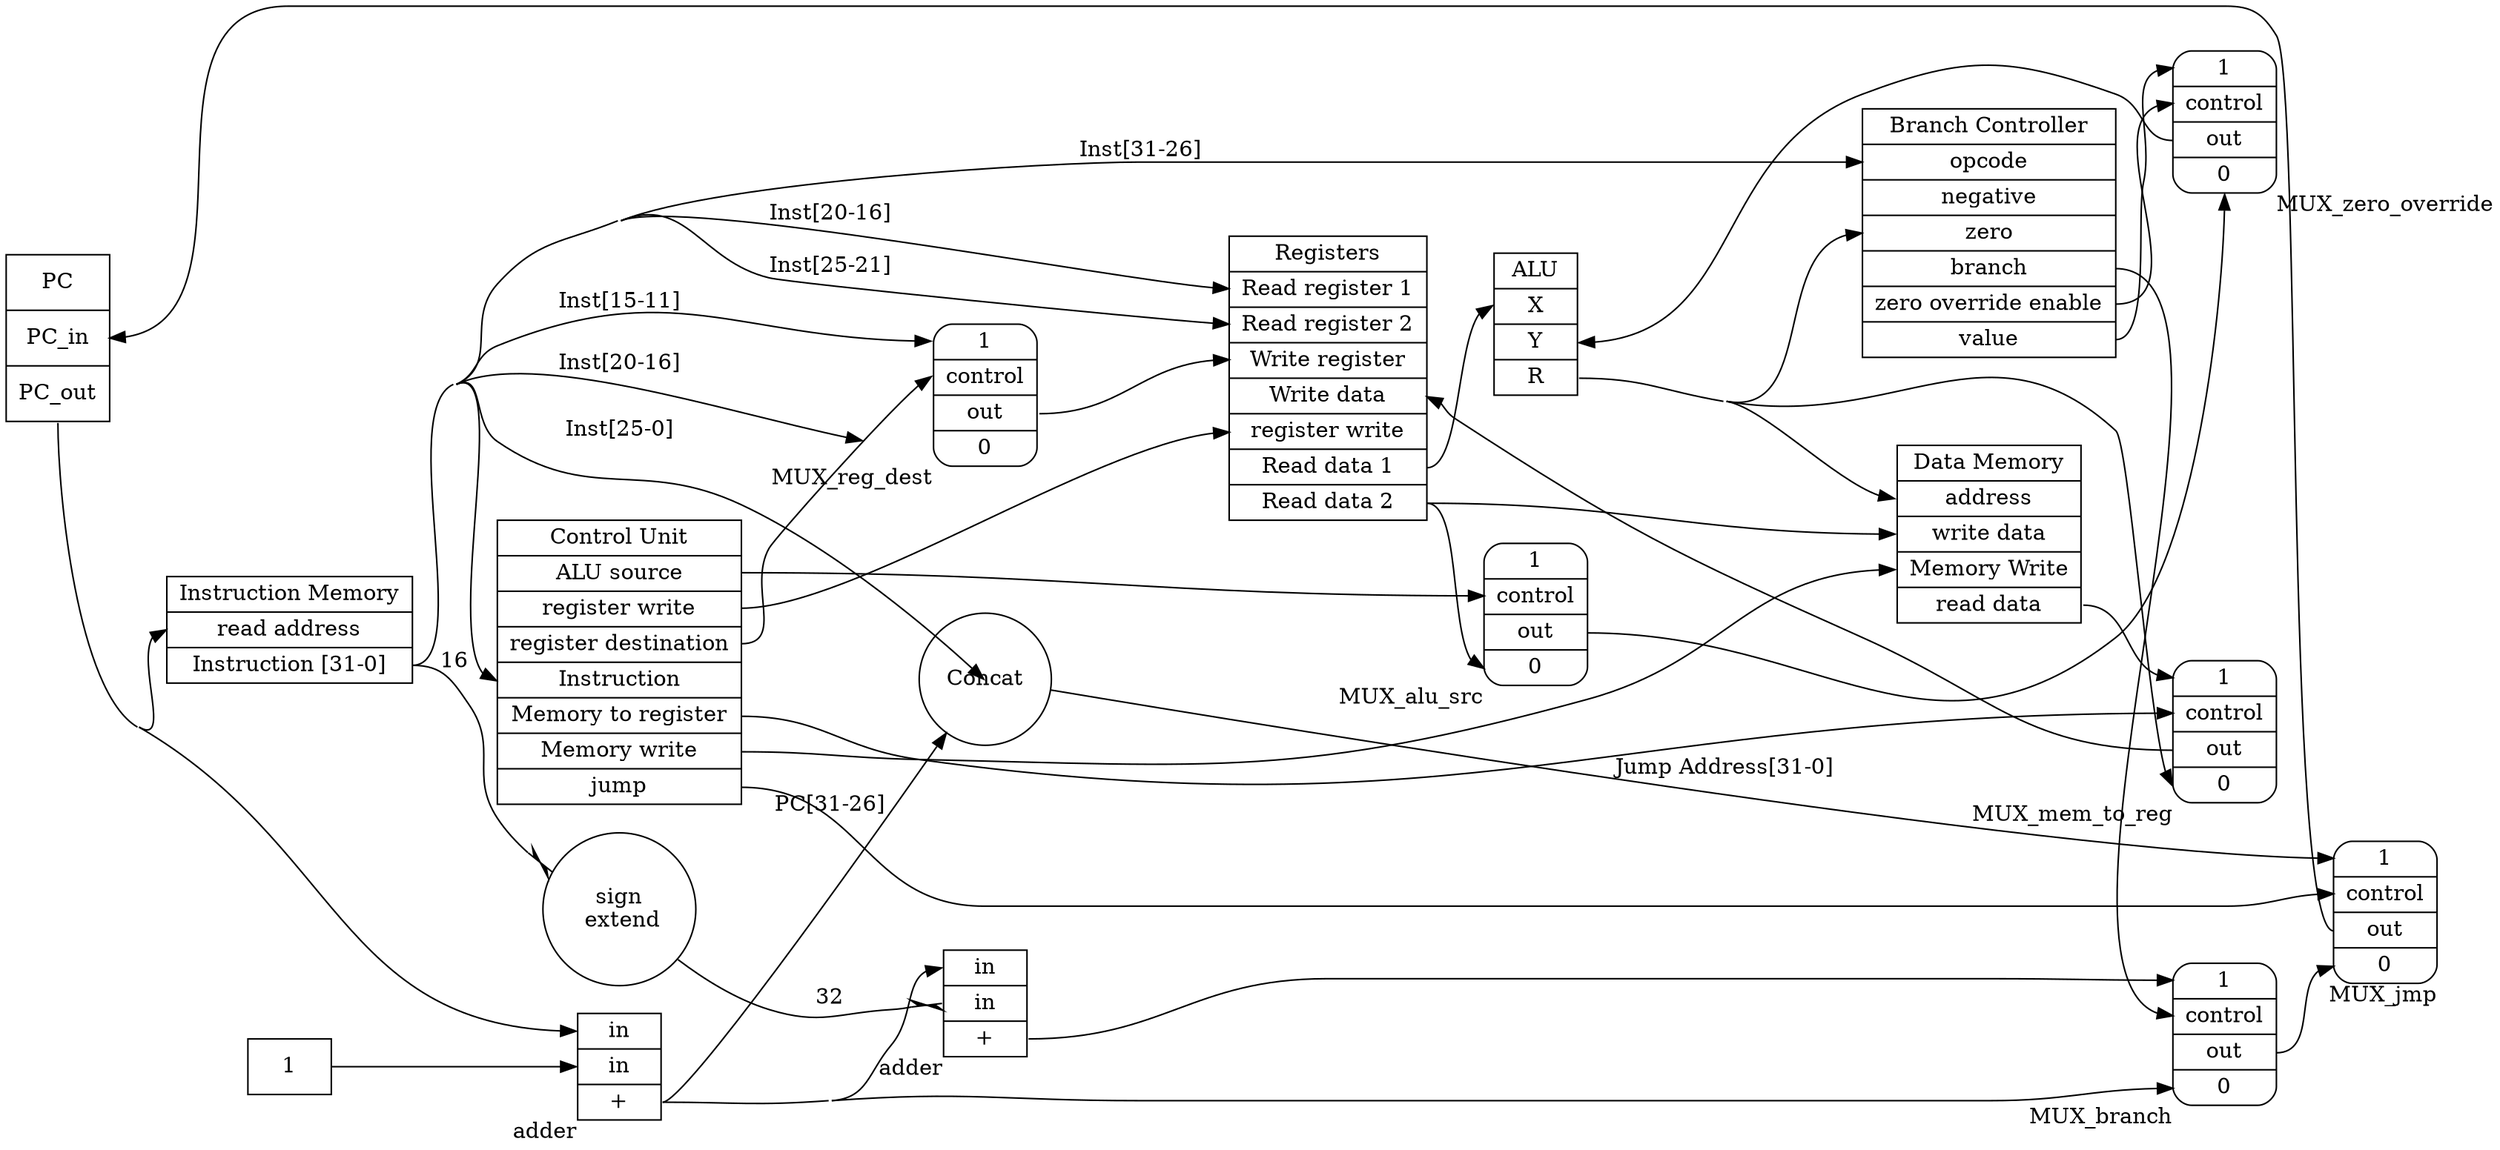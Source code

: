 digraph graphname {
    graph [rankdir="LR" concentrate="true" overlap="scale"]; //splines="ortho"
    node [shape=record];


    // f0 always refer to the part of block/component/blob that has its name on it
    // except for muxes, which have their names floating around them as an external label
    "PC" [height="1.5" label="<f0> PC | <in> PC_in | <out> PC_out "];

    "Add1" [xlabel="adder" label="<in1> in | <in2> in | <out> +"]; //in1 should get rendered as the top one
    "constant_1" [label="1" shape="text"];


    "Add2" [xlabel="adder" label="<in1> in | <in2> in | <out> +"];
    "Concat" [shape="circle"];
    "Sign Extend" [ shape="circle" label="sign\n extend"];

    "Control Unit" [label="<f0> Control Unit | <alusource> ALU source | <regwrite> register write | <regdest> register destination | <inst> Instruction | <memtoreg> Memory to register | <memw> Memory write | <jump> jump"];
    "Branch Controller" [label="<f0> Branch Controller | <opcode> opcode | <negative> negative | <zero> zero  |  <branch> branch | <zerooverride> zero override enable | <value> value "];

    "ALU" [label="<f0> ALU | <x> X | <y> Y | <r> R"];

    "Registers" [label="<f0> Registers | <readreg1> Read register 1 | <readreg2> Read register 2 | <wreg> Write register | <wdata> Write data | <regwrite> register write | <readdata1> Read data 1 | <readdata2> Read data 2 "];

    "Instruction Memory" [label=" <f0>Instruction Memory | <read address> read address | <inst> Instruction [31-0]"];
    "Data Memory" [label=" <f0> Data Memory |  <address> address | <wdata> write data | <memwrite> Memory Write  | <rdata> read data "];

    // MUX layout:
    // 1 on top, 0 on bottom
    // control signal is middle-left
    // output is middle-right
    "Register Destination MUX" [shape="Mrecord" label="<1> 1 |  <control> control | <out> out  | <0> 0" xlabel="MUX_reg_dest"];
    "ALU Source MUX" [shape="Mrecord" label="<1> 1 |  <control> control | <out> out  | <0> 0" xlabel="MUX_alu_src"];
    "Branch MUX" [shape="Mrecord" label="<1> 1 |  <control> control | <out> out  | <0> 0" xlabel="MUX_branch"];
    "Jump MUX" [shape="Mrecord" label="<1> 1 |  <control> control | <out> out  | <0> 0" xlabel="MUX_jmp"];
    "Memory to Register MUX" [shape="Mrecord" label="<1> 1 |  <control> control | <out> out  | <0> 0" xlabel="MUX_mem_to_reg"];
    "Zero Override MUX" [shape="Mrecord" label="<1> 1 |  <control> control | <out> out  | <0> 0" xlabel="MUX_zero_override"]

    // was this removed from the design?
//    "Shift Swap MUX" [shape="Mrecord" label="<1> 1 | { <control> | <out> }| <0> 0" xlabel="MUX_shift_swap"];

    // signals! erm I mean EDGES
    PC:out -> "Instruction Memory":"read address";
    PC:out -> "Add1":in1;
    // need to hack the '1' in on the first adder somehow
    constant_1 -> "Add1":in2;

    Add1:out -> Concat [label="PC[31-26]"];
    Add1:out -> Add2:in1;
    Add1:out -> "Branch MUX":0;

    Add2:out -> "Branch MUX":1;

    "Branch MUX":out -> "Jump MUX":0;
    "Jump MUX":out -> PC:in;
    "Register Destination MUX":out -> "Registers":"wreg";
    "ALU Source MUX":out -> "Zero Override MUX":0;
    "Zero Override MUX":out -> "ALU":y;
    "Memory to Register MUX":out -> "Registers":wdata;


    "Instruction Memory":inst -> "Registers":"readreg2" [label="Inst[25-21]"];
    "Instruction Memory":inst -> "Registers":"readreg1" [label="Inst[20-16]"];
    "Instruction Memory":inst -> "Register Destination MUX":0 [label="Inst[20-16]"];
    "Instruction Memory":inst -> "Register Destination MUX":1 [label="Inst[15-11]"];
    "Instruction Memory":inst -> "Concat" [label="Inst[25-0]"];
    "Instruction Memory":inst -> "Control Unit":inst;
    "Instruction Memory":inst -> "Sign Extend" [label="16" arrowhead="rcrowlvee"];
    "Instruction Memory":inst -> "Branch Controller":opcode [label="Inst[31-26]"];

    "Sign Extend" -> Add2:in2 [label="32" arrowhead="rcrowlvee"];

    "Registers":"readdata1" -> "ALU":x;
    "Registers":"readdata2" -> "ALU Source MUX":0;
    "Registers":"readdata2" -> "Data Memory":"wdata";

    "ALU":r -> "Data Memory":"address";
    "ALU":r -> "Memory to Register MUX":0;
    "ALU":r -> "Branch Controller":"zero";
    "ALU":r -> "Branch Controller":"negative";

    "Data Memory":"rdata" -> "Memory to Register MUX":1;

    "Branch Controller":"zerooverride" -> "Zero Override MUX":control;
    "Branch Controller":"value" -> "Zero Override MUX":1;
    "Branch Controller":"branch" -> "Branch MUX":control;

    "Control Unit":alusource -> "ALU Source MUX":control;
    "Control Unit":regwrite -> "Registers":regwrite;
    "Control Unit":regdest -> "Register Destination MUX":control;
    "Control Unit":jump -> "Jump MUX":control;
    "Control Unit":memw -> "Data Memory":memwrite;
    "Control Unit":memtoreg -> "Memory to Register MUX":control;

    "Concat" -> "Jump MUX":1 [label="Jump Address[31-0]"];
 }